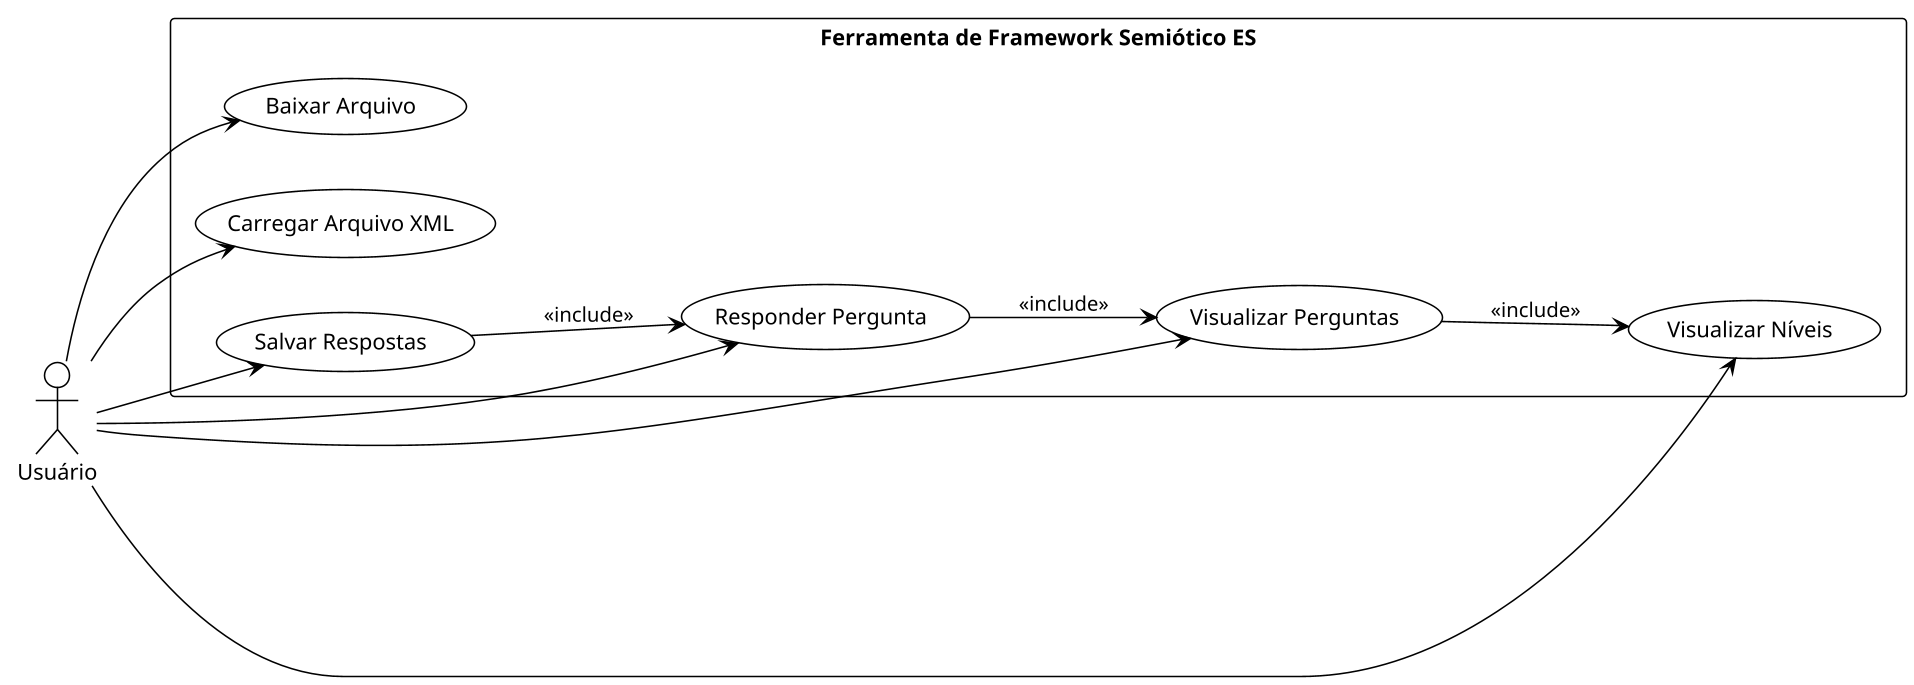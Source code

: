 @startuml use_cases
!theme mono
skinparam dpi 150
left to right direction

actor Usuário

rectangle "Ferramenta de Framework Semiótico ES" {
    (Visualizar Perguntas) as visualizar
    (Responder Pergunta) as responder
    (Visualizar Níveis) as niveis
    (Baixar Arquivo) as baixar
    (Carregar Arquivo XML) as carregar
    (Salvar Respostas) as salvar
}

Usuário --> visualizar
Usuário --> responder
Usuário --> niveis
Usuário --> baixar
Usuário --> carregar
Usuário --> salvar

visualizar --> niveis : <<include>>
responder --> visualizar : <<include>>
salvar --> responder : <<include>>

@enduml